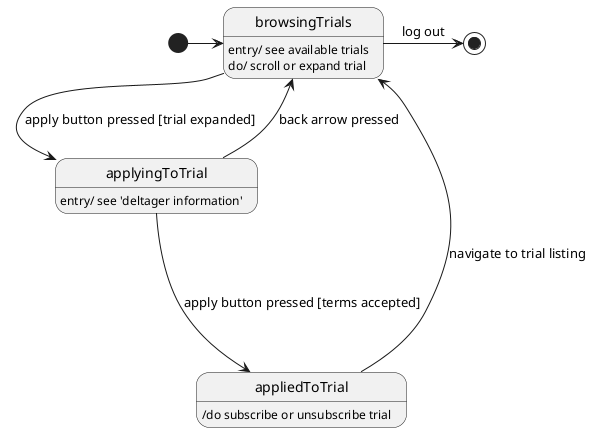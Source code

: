 @startuml
'https://plantuml.com/state-diagram

[*] -> browsingTrials
browsingTrials --> applyingToTrial : apply button pressed [trial expanded]
applyingToTrial --> appliedToTrial : apply button pressed [terms accepted]
applyingToTrial -> browsingTrials : back arrow pressed
appliedToTrial ----> browsingTrials : navigate to trial listing
browsingTrials -> [*] : log out

state browsingTrials : entry/ see available trials\ndo/ scroll or expand trial

state applyingToTrial : entry/ see 'deltager information'

state appliedToTrial : /do subscribe or unsubscribe trial

@enduml